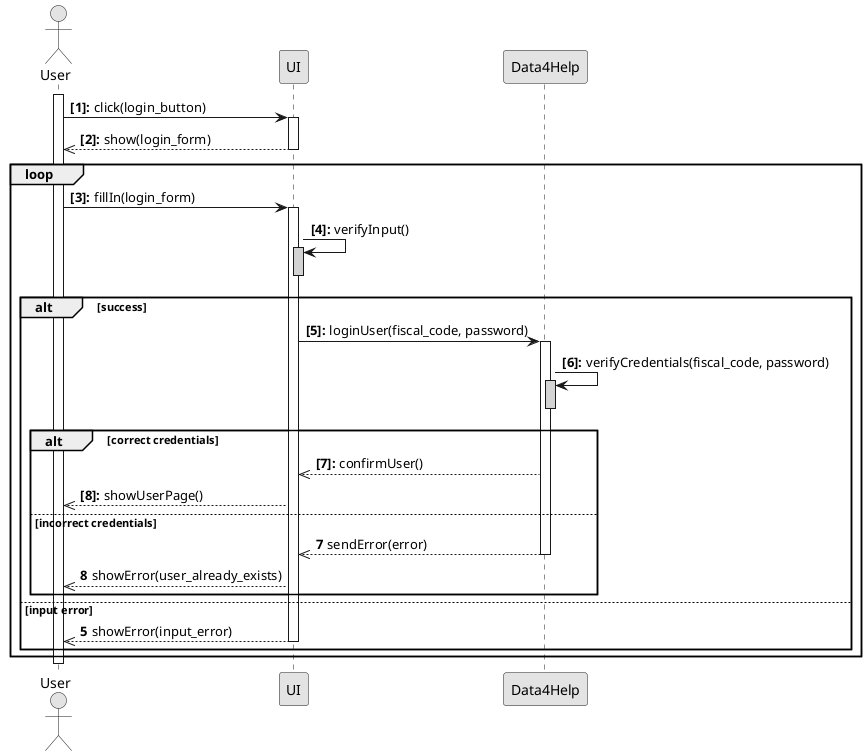 @startuml

autonumber "<b>[0]:</b>"
skinparam monochrome  true

actor User
participant UI
participant Data4Help
activate User

User -> UI : click(login_button)
activate UI
UI -->> User : show(login_form)
deactivate UI

loop

	User -> UI : fillIn(login_form)
	activate UI
	UI -> UI : verifyInput()
	activate UI #lightgrey
	deactivate UI
	
	alt success
		UI -> Data4Help : loginUser(fiscal_code, password)
		activate Data4Help
		Data4Help -> Data4Help : verifyCredentials(fiscal_code, password)
		activate Data4Help #lightgrey
		deactivate Data4Help
		
		alt correct credentials
			Data4Help -->> UI : confirmUser()
			
			UI -->> User : showUserPage()
		else incorrect credentials
			autonumber 7 
			Data4Help -->> UI : sendError(error)
			deactivate Data4Help
			UI -->> User : showError(user_already_exists)
		end
	else input error
		autonumber 5
		UI -->> User : showError(input_error)
		deactivate UI
	end 
end

deactivate User
@enduml